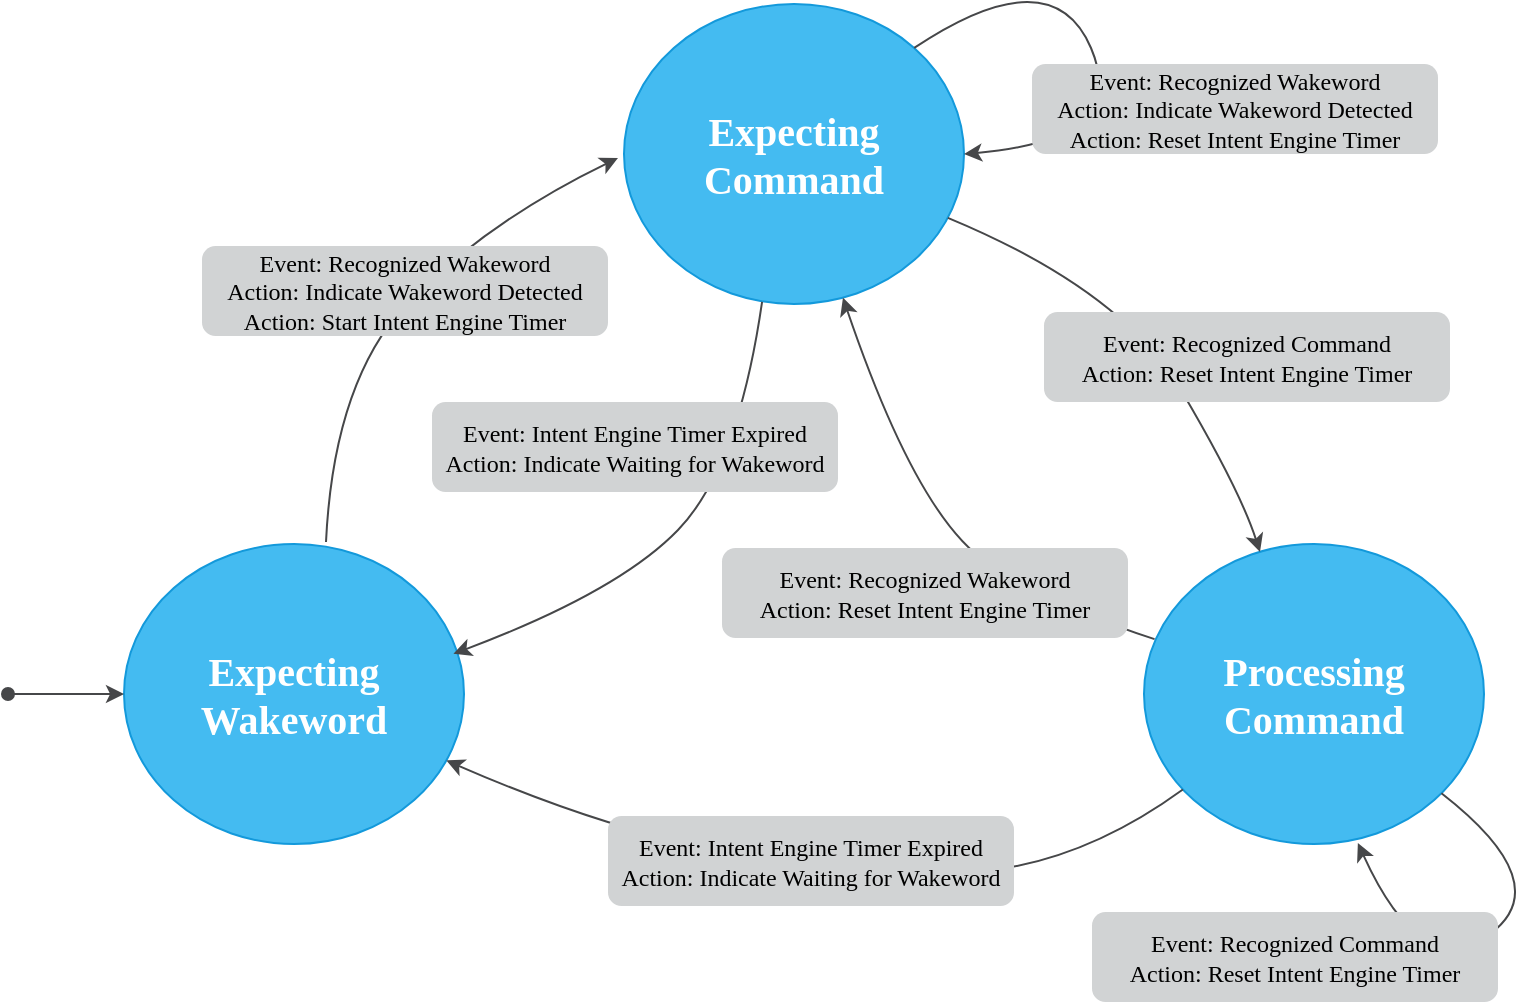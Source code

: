 <mxfile>
    <diagram id="lThEbb2old0BHaSxY19P" name="Page-1">
        <mxGraphModel dx="1819" dy="609" grid="0" gridSize="11" guides="1" tooltips="1" connect="1" arrows="1" fold="1" page="1" pageScale="1" pageWidth="850" pageHeight="1100" background="none" math="0" shadow="0">
            <root>
                <mxCell id="0"/>
                <mxCell id="1" parent="0"/>
                <mxCell id="26" value="&lt;span style=&quot;font-size: 20px;&quot;&gt;Expecting&lt;br style=&quot;font-size: 20px;&quot;&gt;Wakeword&lt;/span&gt;" style="ellipse;whiteSpace=wrap;html=1;rounded=1;fillColor=#44BBF1;strokeColor=#1399DB;fontColor=#FFFFFF;labelBackgroundColor=none;fontFamily=Arial Nova Light;fontSize=20;fontStyle=1;labelBorderColor=none;" parent="1" vertex="1">
                    <mxGeometry x="90" y="310" width="170" height="150" as="geometry"/>
                </mxCell>
                <mxCell id="27" value="&lt;span style=&quot;font-size: 20px;&quot;&gt;Expecting&lt;br style=&quot;font-size: 20px;&quot;&gt;Command&lt;/span&gt;" style="ellipse;whiteSpace=wrap;html=1;rounded=1;fillColor=#44BBF1;strokeColor=#1399DB;fontColor=#FFFFFF;labelBackgroundColor=none;fontFamily=Arial Nova Light;fontSize=20;fontStyle=1;labelBorderColor=none;" parent="1" vertex="1">
                    <mxGeometry x="340" y="40" width="170" height="150" as="geometry"/>
                </mxCell>
                <mxCell id="28" value="&lt;span style=&quot;font-size: 20px;&quot;&gt;Processing&lt;br style=&quot;font-size: 20px;&quot;&gt;Command&lt;/span&gt;" style="ellipse;whiteSpace=wrap;html=1;rounded=1;fillColor=#44BBF1;strokeColor=#1399DB;fontColor=#FFFFFF;labelBackgroundColor=none;fontFamily=Arial Nova Light;fontSize=20;fontStyle=1;labelBorderColor=none;" parent="1" vertex="1">
                    <mxGeometry x="600" y="310" width="170" height="150" as="geometry"/>
                </mxCell>
                <mxCell id="29" value="" style="endArrow=classic;html=1;rounded=1;strokeColor=#464749;fontColor=#000000;curved=1;align=left;labelBackgroundColor=none;fontFamily=Arial Nova Light;fontSize=12;fontStyle=1;fillColor=#44BBF1;labelBorderColor=none;" parent="1" edge="1">
                    <mxGeometry x="-0.365" y="39" width="50" height="50" relative="1" as="geometry">
                        <mxPoint x="191" y="309.0" as="sourcePoint"/>
                        <mxPoint x="337" y="117" as="targetPoint"/>
                        <Array as="points">
                            <mxPoint x="195" y="225"/>
                            <mxPoint x="275" y="147"/>
                        </Array>
                        <mxPoint x="-8" y="13" as="offset"/>
                    </mxGeometry>
                </mxCell>
                <mxCell id="30" value="" style="curved=1;endArrow=classic;html=1;rounded=1;fontColor=#000000;strokeColor=#464749;fillColor=#44BBF1;labelBackgroundColor=none;fontFamily=Arial Nova Light;fontSize=12;fontStyle=1;labelBorderColor=none;" parent="1" source="28" target="26" edge="1">
                    <mxGeometry width="50" height="50" relative="1" as="geometry">
                        <mxPoint x="399" y="290" as="sourcePoint"/>
                        <mxPoint x="385" y="179" as="targetPoint"/>
                        <Array as="points">
                            <mxPoint x="560" y="476"/>
                            <mxPoint x="435" y="473"/>
                            <mxPoint x="324" y="450"/>
                        </Array>
                    </mxGeometry>
                </mxCell>
                <mxCell id="31" value="&lt;div style=&quot;text-align: left; font-size: 12px;&quot;&gt;&lt;br&gt;&lt;/div&gt;" style="edgeLabel;html=1;align=center;verticalAlign=middle;resizable=0;points=[];fontColor=#000000;labelBackgroundColor=none;fontFamily=Arial Nova Light;fontSize=12;fontStyle=1;labelBorderColor=none;" parent="30" vertex="1" connectable="0">
                    <mxGeometry x="0.155" y="1" relative="1" as="geometry">
                        <mxPoint x="32" y="1" as="offset"/>
                    </mxGeometry>
                </mxCell>
                <mxCell id="32" value="" style="curved=1;endArrow=classic;html=1;rounded=1;fontColor=#000000;strokeColor=#464749;fillColor=#44BBF1;exitX=0.412;exitY=0.993;exitDx=0;exitDy=0;entryX=0.969;entryY=0.366;entryDx=0;entryDy=0;entryPerimeter=0;exitPerimeter=0;labelBackgroundColor=none;fontFamily=Arial Nova Light;fontSize=12;fontStyle=1;labelBorderColor=none;" parent="1" target="26" edge="1">
                    <mxGeometry width="50" height="50" relative="1" as="geometry">
                        <mxPoint x="409.04" y="188.95" as="sourcePoint"/>
                        <mxPoint x="255.94" y="365.05" as="targetPoint"/>
                        <Array as="points">
                            <mxPoint x="397" y="272"/>
                            <mxPoint x="337" y="334"/>
                        </Array>
                    </mxGeometry>
                </mxCell>
                <mxCell id="33" value="&lt;div style=&quot;text-align: left; font-size: 12px;&quot;&gt;&lt;br&gt;&lt;/div&gt;" style="edgeLabel;html=1;align=center;verticalAlign=middle;resizable=0;points=[];fontColor=#000000;labelBackgroundColor=none;fontFamily=Arial Nova Light;fontSize=12;fontStyle=1;labelBorderColor=none;" parent="32" vertex="1" connectable="0">
                    <mxGeometry x="-0.091" relative="1" as="geometry">
                        <mxPoint x="-14" y="-23" as="offset"/>
                    </mxGeometry>
                </mxCell>
                <mxCell id="34" value="" style="endArrow=classic;html=1;rounded=1;strokeColor=#464749;fontColor=default;curved=1;align=left;entryX=1;entryY=0.5;entryDx=0;entryDy=0;exitX=1;exitY=0;exitDx=0;exitDy=0;labelBackgroundColor=none;fontFamily=Arial Nova Light;fontSize=12;fontStyle=1;fillColor=#44BBF1;labelBorderColor=none;" parent="1" source="27" target="27" edge="1">
                    <mxGeometry x="-0.03" y="-26" width="50" height="50" relative="1" as="geometry">
                        <mxPoint x="186" y="321" as="sourcePoint"/>
                        <mxPoint x="767" y="130" as="targetPoint"/>
                        <Array as="points">
                            <mxPoint x="554" y="16"/>
                            <mxPoint x="593" y="108"/>
                        </Array>
                        <mxPoint as="offset"/>
                    </mxGeometry>
                </mxCell>
                <mxCell id="35" value="" style="curved=1;endArrow=classic;html=1;rounded=1;fontColor=#000000;strokeColor=#464749;fillColor=#44BBF1;labelBackgroundColor=none;fontFamily=Arial Nova Light;fontSize=12;fontStyle=1;labelBorderColor=none;" parent="1" source="27" edge="1">
                    <mxGeometry width="50" height="50" relative="1" as="geometry">
                        <mxPoint x="421.04" y="199.95" as="sourcePoint"/>
                        <mxPoint x="658.0" y="314.0" as="targetPoint"/>
                        <Array as="points">
                            <mxPoint x="589" y="183"/>
                            <mxPoint x="648" y="283"/>
                        </Array>
                    </mxGeometry>
                </mxCell>
                <mxCell id="36" value="&lt;div style=&quot;text-align: left; font-size: 12px;&quot;&gt;&lt;br&gt;&lt;/div&gt;" style="edgeLabel;html=1;align=center;verticalAlign=middle;resizable=0;points=[];fontColor=#000000;labelBackgroundColor=none;fontFamily=Arial Nova Light;fontSize=12;fontStyle=1;labelBorderColor=none;" parent="35" vertex="1" connectable="0">
                    <mxGeometry x="0.068" y="1" relative="1" as="geometry">
                        <mxPoint as="offset"/>
                    </mxGeometry>
                </mxCell>
                <mxCell id="37" value="" style="endArrow=classic;startArrow=oval;html=1;rounded=1;fontColor=#000000;strokeColor=#464749;fillColor=#44BBF1;curved=1;entryX=0;entryY=0.5;entryDx=0;entryDy=0;startFill=1;labelBackgroundColor=none;fontFamily=Arial Nova Light;fontSize=12;fontStyle=1;labelBorderColor=none;" parent="1" target="26" edge="1">
                    <mxGeometry width="50" height="50" relative="1" as="geometry">
                        <mxPoint x="32" y="385" as="sourcePoint"/>
                        <mxPoint x="86" y="359" as="targetPoint"/>
                    </mxGeometry>
                </mxCell>
                <mxCell id="38" value="" style="endArrow=classic;html=1;rounded=1;strokeColor=#464749;fontColor=#000000;curved=1;align=left;entryX=0.629;entryY=0.997;entryDx=0;entryDy=0;entryPerimeter=0;labelBackgroundColor=none;fontFamily=Arial Nova Light;fontSize=12;fontStyle=1;fillColor=#44BBF1;labelBorderColor=none;" parent="1" source="28" target="28" edge="1">
                    <mxGeometry x="0.758" y="57" width="50" height="50" relative="1" as="geometry">
                        <mxPoint x="496.104" y="72.967" as="sourcePoint"/>
                        <mxPoint x="521" y="126" as="targetPoint"/>
                        <Array as="points">
                            <mxPoint x="807" y="480"/>
                            <mxPoint x="739" y="530"/>
                        </Array>
                        <mxPoint as="offset"/>
                    </mxGeometry>
                </mxCell>
                <mxCell id="39" value="" style="endArrow=classic;html=1;rounded=1;strokeColor=#464749;fontColor=#000000;curved=1;align=left;exitX=0.031;exitY=0.317;exitDx=0;exitDy=0;exitPerimeter=0;labelBackgroundColor=none;fontFamily=Arial Nova Light;fontSize=12;fontStyle=1;fillColor=#44BBF1;labelBorderColor=none;" parent="1" source="28" target="27" edge="1">
                    <mxGeometry x="0.095" y="36" width="50" height="50" relative="1" as="geometry">
                        <mxPoint x="704" y="618" as="sourcePoint"/>
                        <mxPoint x="571.93" y="523.55" as="targetPoint"/>
                        <Array as="points">
                            <mxPoint x="557" y="342"/>
                            <mxPoint x="487" y="297"/>
                        </Array>
                        <mxPoint as="offset"/>
                    </mxGeometry>
                </mxCell>
                <mxCell id="40" value="&lt;span style=&quot;color: rgb(0, 0, 0); text-align: left;&quot;&gt;Event: Recognized Wakeword&lt;/span&gt;&lt;br style=&quot;border-color: var(--border-color); color: rgb(0, 0, 0); text-align: left;&quot;&gt;&lt;span style=&quot;color: rgb(0, 0, 0); text-align: left;&quot;&gt;Action: Indicate Wakeword Detected&lt;/span&gt;&lt;br style=&quot;border-color: var(--border-color); color: rgb(0, 0, 0); text-align: left;&quot;&gt;&lt;span style=&quot;color: rgb(0, 0, 0); text-align: left;&quot;&gt;Action: Reset Intent Engine Timer&lt;/span&gt;" style="rounded=1;whiteSpace=wrap;html=1;strokeColor=none;fontFamily=Arial Nova Light;fontColor=#FFFFFF;fillColor=#D1D3D4;fontStyle=0" parent="1" vertex="1">
                    <mxGeometry x="544" y="70" width="203" height="45" as="geometry"/>
                </mxCell>
                <mxCell id="42" value="&lt;div style=&quot;border-color: var(--border-color); color: rgb(0, 0, 0);&quot;&gt;&lt;span style=&quot;&quot;&gt;Event: Recognized Wakeword&lt;/span&gt;&lt;br style=&quot;border-color: var(--border-color);&quot;&gt;&lt;span style=&quot;&quot;&gt;Action: Indicate Wakeword Detected&lt;/span&gt;&lt;br style=&quot;border-color: var(--border-color);&quot;&gt;&lt;span style=&quot;&quot;&gt;Action: Start Intent Engine Timer&lt;/span&gt;&lt;br&gt;&lt;/div&gt;" style="rounded=1;whiteSpace=wrap;html=1;strokeColor=none;fontFamily=Arial Nova Light;fontColor=#FFFFFF;fillColor=#D1D3D4;fontStyle=0" parent="1" vertex="1">
                    <mxGeometry x="129" y="161" width="203" height="45" as="geometry"/>
                </mxCell>
                <mxCell id="45" value="&lt;div style=&quot;border-color: var(--border-color); color: rgb(0, 0, 0);&quot;&gt;&lt;div style=&quot;border-color: var(--border-color);&quot;&gt;&lt;span style=&quot;text-align: left;&quot;&gt;Event: Recognized Wakeword&lt;/span&gt;&lt;br style=&quot;border-color: var(--border-color); text-align: left;&quot;&gt;&lt;span style=&quot;text-align: left;&quot;&gt;Action: Reset Intent Engine Timer&lt;/span&gt;&lt;br&gt;&lt;/div&gt;&lt;/div&gt;" style="rounded=1;whiteSpace=wrap;html=1;strokeColor=none;fontFamily=Arial Nova Light;fontColor=#FFFFFF;fillColor=#D1D3D4;align=center;fontStyle=0" parent="1" vertex="1">
                    <mxGeometry x="389" y="312" width="203" height="45" as="geometry"/>
                </mxCell>
                <mxCell id="47" value="&lt;div style=&quot;border-color: var(--border-color); color: rgb(0, 0, 0);&quot;&gt;&lt;div style=&quot;border-color: var(--border-color);&quot;&gt;&lt;font style=&quot;border-color: var(--border-color);&quot;&gt;Event: Intent Engine Timer Expired&lt;/font&gt;&lt;/div&gt;&lt;div style=&quot;border-color: var(--border-color);&quot;&gt;&lt;font style=&quot;border-color: var(--border-color);&quot;&gt;Action: Indicate Waiting for Wakeword&lt;/font&gt;&lt;/div&gt;&lt;/div&gt;" style="rounded=1;whiteSpace=wrap;html=1;strokeColor=none;fontFamily=Arial Nova Light;fontColor=#FFFFFF;fillColor=#D1D3D4;align=center;fontStyle=0" parent="1" vertex="1">
                    <mxGeometry x="244" y="239" width="203" height="45" as="geometry"/>
                </mxCell>
                <mxCell id="48" value="&lt;div style=&quot;border-color: var(--border-color); color: rgb(0, 0, 0);&quot;&gt;&lt;div style=&quot;border-color: var(--border-color);&quot;&gt;&lt;span style=&quot;text-align: left;&quot;&gt;Event: Recognized Command&lt;/span&gt;&lt;br style=&quot;border-color: var(--border-color); text-align: left;&quot;&gt;&lt;span style=&quot;text-align: left;&quot;&gt;Action: Reset Intent Engine Timer&lt;/span&gt;&lt;br&gt;&lt;/div&gt;&lt;/div&gt;" style="rounded=1;whiteSpace=wrap;html=1;strokeColor=none;fontFamily=Arial Nova Light;fontColor=#FFFFFF;fillColor=#D1D3D4;align=center;fontStyle=0" parent="1" vertex="1">
                    <mxGeometry x="574" y="494" width="203" height="45" as="geometry"/>
                </mxCell>
                <mxCell id="49" value="&lt;div style=&quot;border-color: var(--border-color); color: rgb(0, 0, 0);&quot;&gt;&lt;div style=&quot;border-color: var(--border-color);&quot;&gt;&lt;div style=&quot;border-color: var(--border-color);&quot;&gt;&lt;font style=&quot;border-color: var(--border-color);&quot;&gt;Event: Intent Engine Timer Expired&lt;/font&gt;&lt;/div&gt;&lt;div style=&quot;border-color: var(--border-color);&quot;&gt;&lt;font style=&quot;border-color: var(--border-color);&quot;&gt;Action: Indicate Waiting for Wakeword&lt;/font&gt;&lt;/div&gt;&lt;/div&gt;&lt;/div&gt;" style="rounded=1;whiteSpace=wrap;html=1;strokeColor=none;fontFamily=Arial Nova Light;fontColor=#FFFFFF;fillColor=#D1D3D4;align=center;fontStyle=0" parent="1" vertex="1">
                    <mxGeometry x="332" y="446" width="203" height="45" as="geometry"/>
                </mxCell>
                <mxCell id="50" value="&lt;div style=&quot;border-color: var(--border-color); color: rgb(0, 0, 0);&quot;&gt;&lt;font style=&quot;border-color: var(--border-color);&quot;&gt;Event: Recognized Command&lt;/font&gt;&lt;/div&gt;&lt;div style=&quot;border-color: var(--border-color); color: rgb(0, 0, 0);&quot;&gt;&lt;font style=&quot;border-color: var(--border-color);&quot;&gt;Action: Reset Intent Engine Timer&lt;/font&gt;&lt;/div&gt;" style="rounded=1;whiteSpace=wrap;html=1;strokeColor=none;fontFamily=Arial Nova Light;fontColor=#FFFFFF;fillColor=#D1D3D4;align=center;fontStyle=0" parent="1" vertex="1">
                    <mxGeometry x="550" y="194" width="203" height="45" as="geometry"/>
                </mxCell>
            </root>
        </mxGraphModel>
    </diagram>
</mxfile>